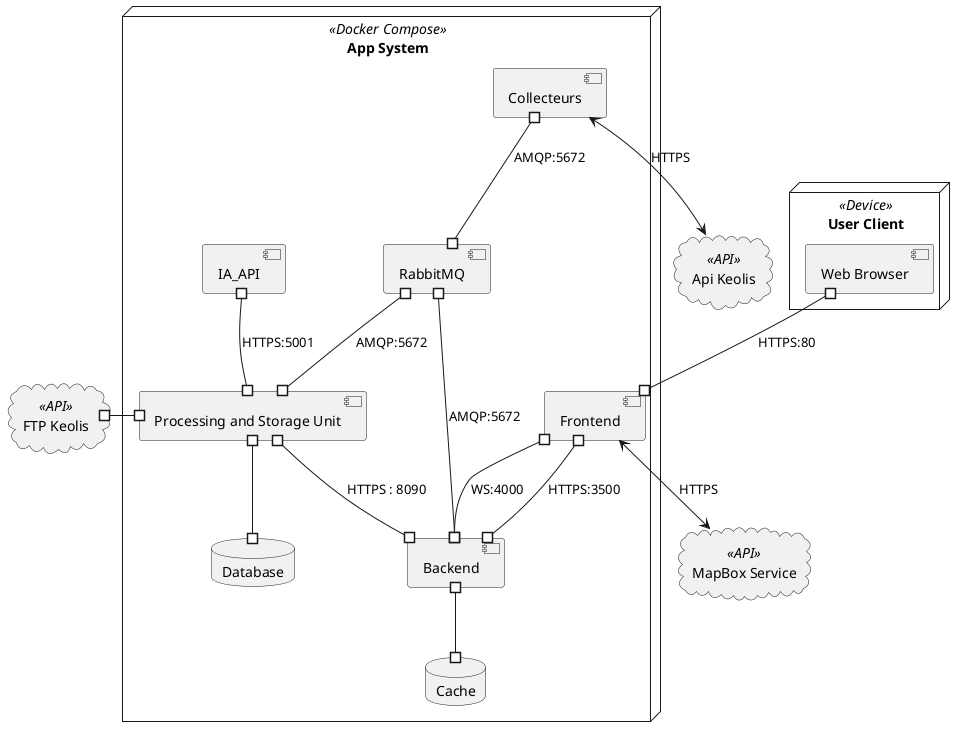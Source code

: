 @startuml
'https://plantuml.com/deployment-diagram

node "User Client" <<Device>> as UserClient {
 component "Web Browser" as Browser {
 }
}

    node "App System" <<Docker Compose>> as Docker {
                 component Backend as NestJS {
                 }
                 database Cache {
                 }

                  component RabbitMQ {
                  }
                  component "Processing and Storage Unit" as proc{

                  }
                  database Database {
                  }
                component Collecteurs {
                }
                component Frontend {
                }
                component IA_API {
                }
    }

cloud "Api Keolis" <<API>> as keo{
}

cloud "FTP Keolis" <<API>> as FTP{
}


cloud "MapBox Service" <<API>> as map{

}

Browser #--# Frontend : HTTPS:80
Frontend #--# NestJS : HTTPS:3500
Frontend #--# NestJS : WS:4000
RabbitMQ #--# NestJS : AMQP:5672
RabbitMQ #--# proc : AMQP:5672
Collecteurs #--# RabbitMQ : AMQP:5672
proc #--# Database
proc #--# NestJS : HTTPS : 8090
FTP #-# proc
IA_API #--# proc : HTTPS:5001
NestJS #--# Cache
Collecteurs <--> keo : HTTPS
Frontend <--> map : HTTPS
@enduml
